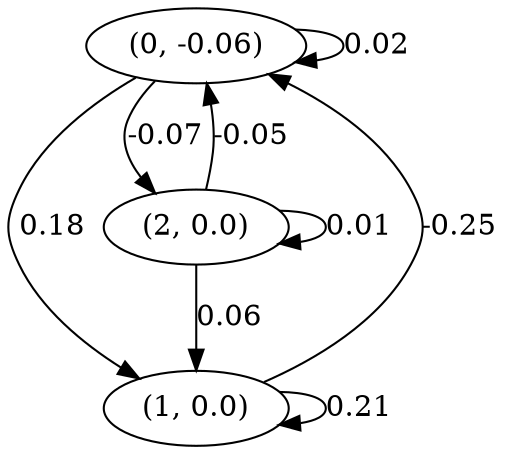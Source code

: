 digraph {
    0 [ label = "(0, -0.06)" ]
    1 [ label = "(1, 0.0)" ]
    2 [ label = "(2, 0.0)" ]
    0 -> 0 [ label = "0.02" ]
    1 -> 1 [ label = "0.21" ]
    2 -> 2 [ label = "0.01" ]
    1 -> 0 [ label = "-0.25" ]
    2 -> 0 [ label = "-0.05" ]
    0 -> 1 [ label = "0.18" ]
    2 -> 1 [ label = "0.06" ]
    0 -> 2 [ label = "-0.07" ]
}

